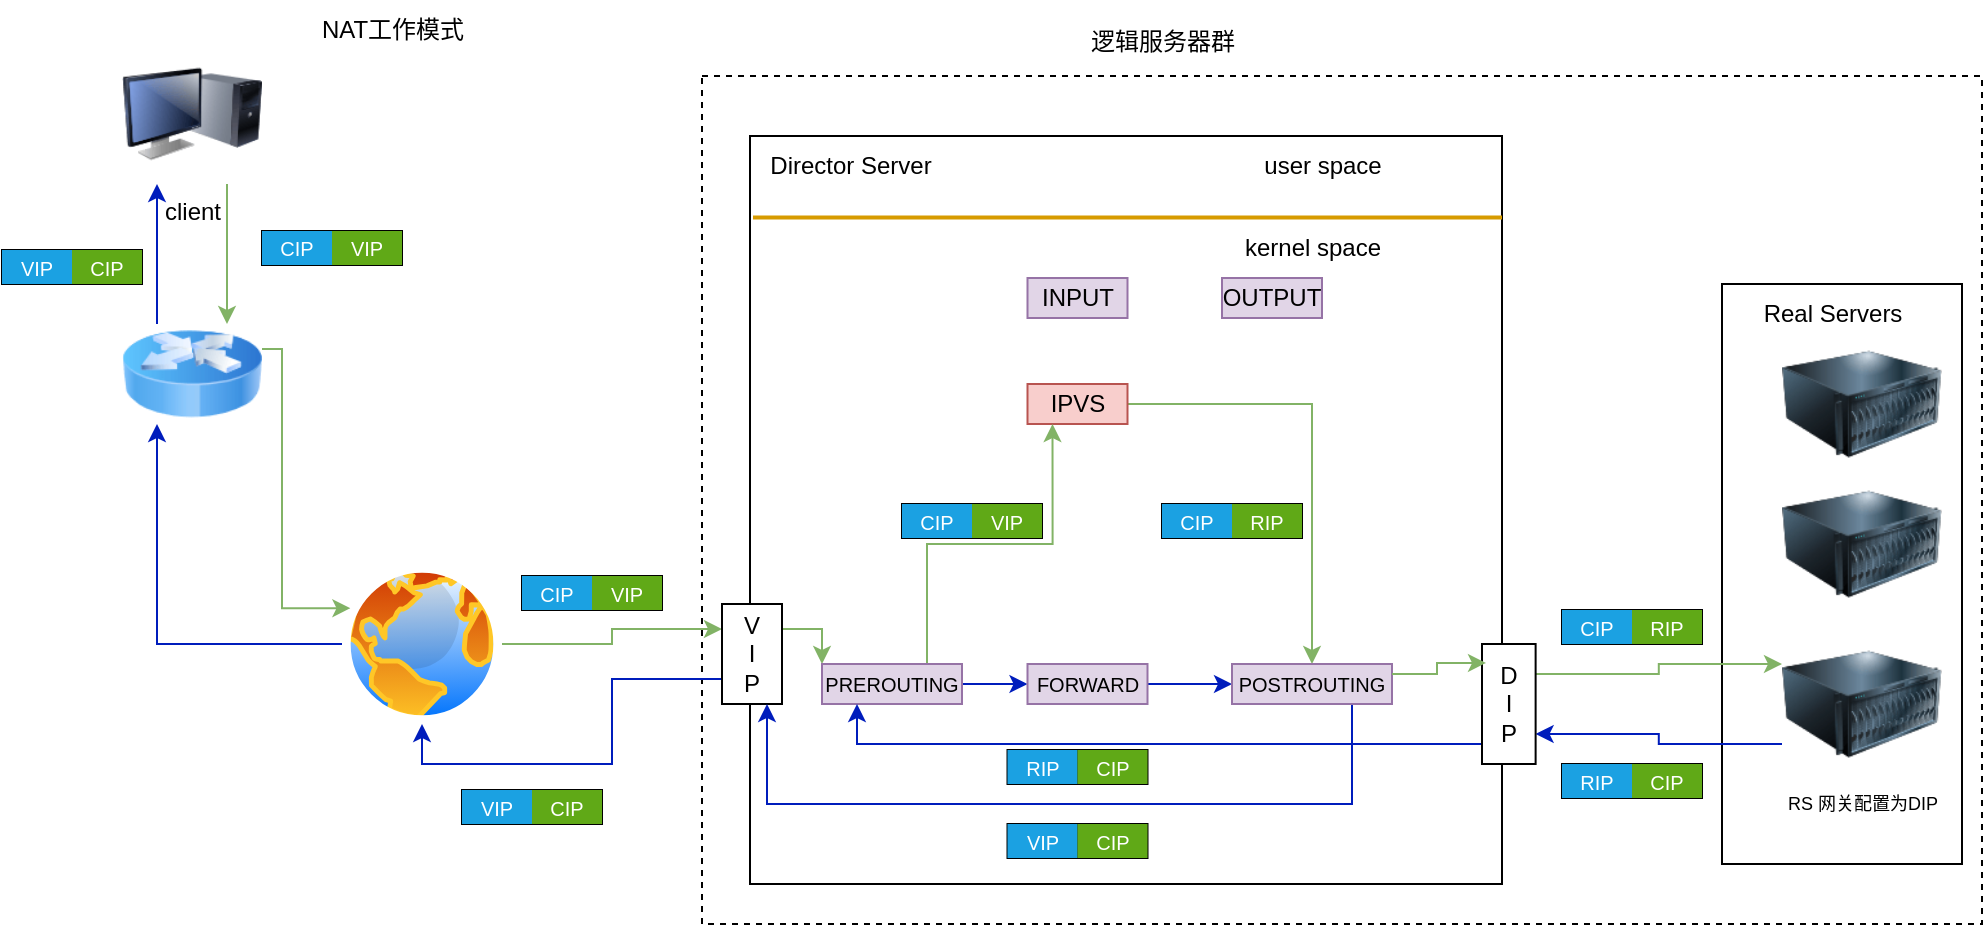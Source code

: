 <mxfile version="24.4.3" type="github">
  <diagram name="第 1 页" id="qGhLlffzv9LIz053rfkp">
    <mxGraphModel dx="1189" dy="811" grid="1" gridSize="10" guides="1" tooltips="1" connect="1" arrows="1" fold="1" page="1" pageScale="1" pageWidth="827" pageHeight="1169" math="0" shadow="0">
      <root>
        <mxCell id="0" />
        <mxCell id="1" parent="0" />
        <mxCell id="cpNupz1WkuL5sX2CVgIH-2" value="NAT工作模式" style="text;html=1;align=center;verticalAlign=middle;resizable=0;points=[];autosize=1;strokeColor=none;fillColor=none;" vertex="1" parent="1">
          <mxGeometry x="200" y="20" width="90" height="30" as="geometry" />
        </mxCell>
        <mxCell id="cpNupz1WkuL5sX2CVgIH-35" style="edgeStyle=orthogonalEdgeStyle;rounded=0;orthogonalLoop=1;jettySize=auto;html=1;exitX=0.75;exitY=1;exitDx=0;exitDy=0;entryX=0.75;entryY=0;entryDx=0;entryDy=0;fillColor=#d5e8d4;strokeColor=#82b366;" edge="1" parent="1" source="cpNupz1WkuL5sX2CVgIH-4" target="cpNupz1WkuL5sX2CVgIH-5">
          <mxGeometry relative="1" as="geometry" />
        </mxCell>
        <mxCell id="cpNupz1WkuL5sX2CVgIH-4" value="client" style="image;html=1;image=img/lib/clip_art/computers/Monitor_Tower_128x128.png" vertex="1" parent="1">
          <mxGeometry x="110" y="42" width="70" height="70" as="geometry" />
        </mxCell>
        <mxCell id="cpNupz1WkuL5sX2CVgIH-36" style="edgeStyle=orthogonalEdgeStyle;rounded=0;orthogonalLoop=1;jettySize=auto;html=1;exitX=1;exitY=0.25;exitDx=0;exitDy=0;entryX=0;entryY=0.25;entryDx=0;entryDy=0;fillColor=#d5e8d4;strokeColor=#82b366;" edge="1" parent="1" source="cpNupz1WkuL5sX2CVgIH-5" target="cpNupz1WkuL5sX2CVgIH-6">
          <mxGeometry relative="1" as="geometry">
            <Array as="points">
              <mxPoint x="190" y="195" />
              <mxPoint x="190" y="324" />
            </Array>
          </mxGeometry>
        </mxCell>
        <mxCell id="cpNupz1WkuL5sX2CVgIH-124" style="edgeStyle=orthogonalEdgeStyle;rounded=0;orthogonalLoop=1;jettySize=auto;html=1;exitX=0.25;exitY=0;exitDx=0;exitDy=0;entryX=0.25;entryY=1;entryDx=0;entryDy=0;fillColor=#0050ef;strokeColor=#001DBC;" edge="1" parent="1" source="cpNupz1WkuL5sX2CVgIH-5" target="cpNupz1WkuL5sX2CVgIH-4">
          <mxGeometry relative="1" as="geometry" />
        </mxCell>
        <mxCell id="cpNupz1WkuL5sX2CVgIH-5" value="" style="image;html=1;image=img/lib/clip_art/networking/Router_Icon_128x128.png" vertex="1" parent="1">
          <mxGeometry x="110" y="182" width="70" height="50" as="geometry" />
        </mxCell>
        <mxCell id="cpNupz1WkuL5sX2CVgIH-47" style="edgeStyle=orthogonalEdgeStyle;rounded=0;orthogonalLoop=1;jettySize=auto;html=1;exitX=1;exitY=0.5;exitDx=0;exitDy=0;entryX=0;entryY=0.25;entryDx=0;entryDy=0;fillColor=#d5e8d4;strokeColor=#82b366;" edge="1" parent="1" source="cpNupz1WkuL5sX2CVgIH-6" target="cpNupz1WkuL5sX2CVgIH-38">
          <mxGeometry relative="1" as="geometry" />
        </mxCell>
        <mxCell id="cpNupz1WkuL5sX2CVgIH-123" style="edgeStyle=orthogonalEdgeStyle;rounded=0;orthogonalLoop=1;jettySize=auto;html=1;exitX=0;exitY=0.5;exitDx=0;exitDy=0;entryX=0.25;entryY=1;entryDx=0;entryDy=0;fillColor=#0050ef;strokeColor=#001DBC;" edge="1" parent="1" source="cpNupz1WkuL5sX2CVgIH-6" target="cpNupz1WkuL5sX2CVgIH-5">
          <mxGeometry relative="1" as="geometry" />
        </mxCell>
        <mxCell id="cpNupz1WkuL5sX2CVgIH-6" value="" style="image;aspect=fixed;perimeter=ellipsePerimeter;html=1;align=center;shadow=0;dashed=0;spacingTop=3;image=img/lib/active_directory/internet_globe.svg;" vertex="1" parent="1">
          <mxGeometry x="220" y="302" width="80" height="80" as="geometry" />
        </mxCell>
        <mxCell id="cpNupz1WkuL5sX2CVgIH-7" value="" style="rounded=0;whiteSpace=wrap;html=1;fillColor=none;dashed=1;" vertex="1" parent="1">
          <mxGeometry x="400" y="58" width="640" height="424" as="geometry" />
        </mxCell>
        <mxCell id="cpNupz1WkuL5sX2CVgIH-9" value="逻辑服务器群" style="text;html=1;align=center;verticalAlign=middle;resizable=0;points=[];autosize=1;strokeColor=none;fillColor=none;" vertex="1" parent="1">
          <mxGeometry x="580" y="26" width="100" height="30" as="geometry" />
        </mxCell>
        <mxCell id="cpNupz1WkuL5sX2CVgIH-10" value="" style="rounded=0;whiteSpace=wrap;html=1;fillColor=none;" vertex="1" parent="1">
          <mxGeometry x="424" y="88" width="376" height="374" as="geometry" />
        </mxCell>
        <mxCell id="cpNupz1WkuL5sX2CVgIH-13" value="" style="line;strokeWidth=2;html=1;perimeter=backbonePerimeter;points=[];outlineConnect=0;fontSize=11;fillColor=#ffe6cc;strokeColor=#d79b00;aspect=fixed;" vertex="1" parent="1">
          <mxGeometry x="425.5" y="128" width="374.5" height="1.48" as="geometry" />
        </mxCell>
        <mxCell id="cpNupz1WkuL5sX2CVgIH-14" value="user space" style="text;html=1;align=center;verticalAlign=middle;resizable=0;points=[];autosize=1;strokeColor=none;fillColor=none;" vertex="1" parent="1">
          <mxGeometry x="670" y="88" width="80" height="30" as="geometry" />
        </mxCell>
        <mxCell id="cpNupz1WkuL5sX2CVgIH-15" value="Director Server" style="text;html=1;align=center;verticalAlign=middle;resizable=0;points=[];autosize=1;strokeColor=none;fillColor=none;" vertex="1" parent="1">
          <mxGeometry x="424" y="88" width="100" height="30" as="geometry" />
        </mxCell>
        <mxCell id="cpNupz1WkuL5sX2CVgIH-16" value="kernel space" style="text;html=1;align=center;verticalAlign=middle;resizable=0;points=[];autosize=1;strokeColor=none;fillColor=none;" vertex="1" parent="1">
          <mxGeometry x="660" y="129" width="90" height="30" as="geometry" />
        </mxCell>
        <mxCell id="cpNupz1WkuL5sX2CVgIH-48" style="edgeStyle=orthogonalEdgeStyle;rounded=0;orthogonalLoop=1;jettySize=auto;html=1;exitX=0;exitY=0.75;exitDx=0;exitDy=0;entryX=0.5;entryY=1;entryDx=0;entryDy=0;fillColor=#0050ef;strokeColor=#001DBC;" edge="1" parent="1" source="cpNupz1WkuL5sX2CVgIH-38" target="cpNupz1WkuL5sX2CVgIH-6">
          <mxGeometry relative="1" as="geometry" />
        </mxCell>
        <mxCell id="cpNupz1WkuL5sX2CVgIH-57" style="edgeStyle=orthogonalEdgeStyle;rounded=0;orthogonalLoop=1;jettySize=auto;html=1;exitX=1;exitY=0.25;exitDx=0;exitDy=0;entryX=0;entryY=0;entryDx=0;entryDy=0;fillColor=#d5e8d4;strokeColor=#82b366;" edge="1" parent="1" source="cpNupz1WkuL5sX2CVgIH-38" target="cpNupz1WkuL5sX2CVgIH-50">
          <mxGeometry relative="1" as="geometry" />
        </mxCell>
        <mxCell id="cpNupz1WkuL5sX2CVgIH-38" value="V&lt;div&gt;I&lt;/div&gt;&lt;div&gt;P&lt;/div&gt;" style="rounded=0;whiteSpace=wrap;html=1;" vertex="1" parent="1">
          <mxGeometry x="410" y="322" width="30" height="50" as="geometry" />
        </mxCell>
        <mxCell id="cpNupz1WkuL5sX2CVgIH-44" value="INPUT" style="rounded=0;whiteSpace=wrap;html=1;fillColor=#e1d5e7;strokeColor=#9673a6;" vertex="1" parent="1">
          <mxGeometry x="562.75" y="159" width="50" height="20" as="geometry" />
        </mxCell>
        <mxCell id="cpNupz1WkuL5sX2CVgIH-45" value="OUTPUT" style="rounded=0;whiteSpace=wrap;html=1;fillColor=#e1d5e7;strokeColor=#9673a6;" vertex="1" parent="1">
          <mxGeometry x="660" y="159" width="50" height="20" as="geometry" />
        </mxCell>
        <mxCell id="cpNupz1WkuL5sX2CVgIH-59" style="edgeStyle=orthogonalEdgeStyle;rounded=0;orthogonalLoop=1;jettySize=auto;html=1;exitX=1;exitY=0.5;exitDx=0;exitDy=0;entryX=0.5;entryY=0;entryDx=0;entryDy=0;fillColor=#d5e8d4;strokeColor=#82b366;" edge="1" parent="1" source="cpNupz1WkuL5sX2CVgIH-46" target="cpNupz1WkuL5sX2CVgIH-52">
          <mxGeometry relative="1" as="geometry" />
        </mxCell>
        <mxCell id="cpNupz1WkuL5sX2CVgIH-46" value="IPVS" style="rounded=0;whiteSpace=wrap;html=1;fillColor=#f8cecc;strokeColor=#b85450;" vertex="1" parent="1">
          <mxGeometry x="562.75" y="212" width="50" height="20" as="geometry" />
        </mxCell>
        <mxCell id="cpNupz1WkuL5sX2CVgIH-58" style="edgeStyle=orthogonalEdgeStyle;rounded=0;orthogonalLoop=1;jettySize=auto;html=1;exitX=0.75;exitY=0;exitDx=0;exitDy=0;entryX=0.25;entryY=1;entryDx=0;entryDy=0;fillColor=#d5e8d4;strokeColor=#82b366;" edge="1" parent="1" source="cpNupz1WkuL5sX2CVgIH-50" target="cpNupz1WkuL5sX2CVgIH-46">
          <mxGeometry relative="1" as="geometry" />
        </mxCell>
        <mxCell id="cpNupz1WkuL5sX2CVgIH-107" style="edgeStyle=orthogonalEdgeStyle;rounded=0;orthogonalLoop=1;jettySize=auto;html=1;exitX=1;exitY=0.5;exitDx=0;exitDy=0;fillColor=#0050ef;strokeColor=#001DBC;" edge="1" parent="1" source="cpNupz1WkuL5sX2CVgIH-50" target="cpNupz1WkuL5sX2CVgIH-51">
          <mxGeometry relative="1" as="geometry" />
        </mxCell>
        <mxCell id="cpNupz1WkuL5sX2CVgIH-50" value="PREROUTING" style="rounded=0;whiteSpace=wrap;html=1;fontSize=10;fillColor=#e1d5e7;strokeColor=#9673a6;" vertex="1" parent="1">
          <mxGeometry x="460" y="352" width="70" height="20" as="geometry" />
        </mxCell>
        <mxCell id="cpNupz1WkuL5sX2CVgIH-108" style="edgeStyle=orthogonalEdgeStyle;rounded=0;orthogonalLoop=1;jettySize=auto;html=1;exitX=1;exitY=0.5;exitDx=0;exitDy=0;entryX=0;entryY=0.5;entryDx=0;entryDy=0;fillColor=#0050ef;strokeColor=#001DBC;" edge="1" parent="1" source="cpNupz1WkuL5sX2CVgIH-51" target="cpNupz1WkuL5sX2CVgIH-52">
          <mxGeometry relative="1" as="geometry" />
        </mxCell>
        <mxCell id="cpNupz1WkuL5sX2CVgIH-51" value="FORWARD" style="rounded=0;whiteSpace=wrap;html=1;fontSize=10;fillColor=#e1d5e7;strokeColor=#9673a6;" vertex="1" parent="1">
          <mxGeometry x="562.75" y="352" width="60" height="20" as="geometry" />
        </mxCell>
        <mxCell id="cpNupz1WkuL5sX2CVgIH-109" style="edgeStyle=orthogonalEdgeStyle;rounded=0;orthogonalLoop=1;jettySize=auto;html=1;exitX=0.75;exitY=1;exitDx=0;exitDy=0;entryX=0.75;entryY=1;entryDx=0;entryDy=0;fillColor=#0050ef;strokeColor=#001DBC;" edge="1" parent="1" source="cpNupz1WkuL5sX2CVgIH-52" target="cpNupz1WkuL5sX2CVgIH-38">
          <mxGeometry relative="1" as="geometry">
            <Array as="points">
              <mxPoint x="725" y="422" />
              <mxPoint x="433" y="422" />
            </Array>
          </mxGeometry>
        </mxCell>
        <mxCell id="cpNupz1WkuL5sX2CVgIH-52" value="POSTROUTING" style="rounded=0;whiteSpace=wrap;html=1;fontSize=10;fillColor=#e1d5e7;strokeColor=#9673a6;" vertex="1" parent="1">
          <mxGeometry x="665" y="352" width="80" height="20" as="geometry" />
        </mxCell>
        <mxCell id="cpNupz1WkuL5sX2CVgIH-64" value="" style="shape=table;startSize=0;container=1;collapsible=0;childLayout=tableLayout;fontSize=13;" vertex="1" parent="1">
          <mxGeometry x="630" y="272" width="70" height="17" as="geometry" />
        </mxCell>
        <mxCell id="cpNupz1WkuL5sX2CVgIH-65" value="" style="shape=tableRow;horizontal=0;startSize=0;swimlaneHead=0;swimlaneBody=0;strokeColor=inherit;top=0;left=0;bottom=0;right=0;collapsible=0;dropTarget=0;fillColor=none;points=[[0,0.5],[1,0.5]];portConstraint=eastwest;fontSize=16;" vertex="1" parent="cpNupz1WkuL5sX2CVgIH-64">
          <mxGeometry width="70" height="17" as="geometry" />
        </mxCell>
        <mxCell id="cpNupz1WkuL5sX2CVgIH-66" value="CIP" style="shape=partialRectangle;html=1;whiteSpace=wrap;connectable=0;strokeColor=#006EAF;overflow=hidden;fillColor=#1ba1e2;top=0;left=0;bottom=0;right=0;pointerEvents=1;fontSize=10;fontColor=#ffffff;" vertex="1" parent="cpNupz1WkuL5sX2CVgIH-65">
          <mxGeometry width="35" height="17" as="geometry">
            <mxRectangle width="35" height="17" as="alternateBounds" />
          </mxGeometry>
        </mxCell>
        <mxCell id="cpNupz1WkuL5sX2CVgIH-67" value="&lt;font style=&quot;font-size: 10px;&quot;&gt;RIP&lt;/font&gt;" style="shape=partialRectangle;html=1;whiteSpace=wrap;connectable=0;strokeColor=#2D7600;overflow=hidden;fillColor=#60a917;top=0;left=0;bottom=0;right=0;pointerEvents=1;fontSize=10;fontColor=#ffffff;" vertex="1" parent="cpNupz1WkuL5sX2CVgIH-65">
          <mxGeometry x="35" width="35" height="17" as="geometry">
            <mxRectangle width="35" height="17" as="alternateBounds" />
          </mxGeometry>
        </mxCell>
        <mxCell id="cpNupz1WkuL5sX2CVgIH-69" value="" style="shape=table;startSize=0;container=1;collapsible=0;childLayout=tableLayout;fontSize=13;" vertex="1" parent="1">
          <mxGeometry x="180" y="135.5" width="70" height="17" as="geometry" />
        </mxCell>
        <mxCell id="cpNupz1WkuL5sX2CVgIH-70" value="" style="shape=tableRow;horizontal=0;startSize=0;swimlaneHead=0;swimlaneBody=0;strokeColor=inherit;top=0;left=0;bottom=0;right=0;collapsible=0;dropTarget=0;fillColor=none;points=[[0,0.5],[1,0.5]];portConstraint=eastwest;fontSize=16;" vertex="1" parent="cpNupz1WkuL5sX2CVgIH-69">
          <mxGeometry width="70" height="17" as="geometry" />
        </mxCell>
        <mxCell id="cpNupz1WkuL5sX2CVgIH-71" value="CIP" style="shape=partialRectangle;html=1;whiteSpace=wrap;connectable=0;strokeColor=#006EAF;overflow=hidden;fillColor=#1ba1e2;top=0;left=0;bottom=0;right=0;pointerEvents=1;fontSize=10;fontColor=#ffffff;" vertex="1" parent="cpNupz1WkuL5sX2CVgIH-70">
          <mxGeometry width="35" height="17" as="geometry">
            <mxRectangle width="35" height="17" as="alternateBounds" />
          </mxGeometry>
        </mxCell>
        <mxCell id="cpNupz1WkuL5sX2CVgIH-72" value="&lt;font style=&quot;font-size: 10px;&quot;&gt;VIP&lt;/font&gt;" style="shape=partialRectangle;html=1;whiteSpace=wrap;connectable=0;strokeColor=#2D7600;overflow=hidden;fillColor=#60a917;top=0;left=0;bottom=0;right=0;pointerEvents=1;fontSize=10;fontColor=#ffffff;" vertex="1" parent="cpNupz1WkuL5sX2CVgIH-70">
          <mxGeometry x="35" width="35" height="17" as="geometry">
            <mxRectangle width="35" height="17" as="alternateBounds" />
          </mxGeometry>
        </mxCell>
        <mxCell id="cpNupz1WkuL5sX2CVgIH-73" value="" style="shape=table;startSize=0;container=1;collapsible=0;childLayout=tableLayout;fontSize=13;" vertex="1" parent="1">
          <mxGeometry x="500" y="272" width="70" height="17" as="geometry" />
        </mxCell>
        <mxCell id="cpNupz1WkuL5sX2CVgIH-74" value="" style="shape=tableRow;horizontal=0;startSize=0;swimlaneHead=0;swimlaneBody=0;strokeColor=inherit;top=0;left=0;bottom=0;right=0;collapsible=0;dropTarget=0;fillColor=none;points=[[0,0.5],[1,0.5]];portConstraint=eastwest;fontSize=16;" vertex="1" parent="cpNupz1WkuL5sX2CVgIH-73">
          <mxGeometry width="70" height="17" as="geometry" />
        </mxCell>
        <mxCell id="cpNupz1WkuL5sX2CVgIH-75" value="CIP" style="shape=partialRectangle;html=1;whiteSpace=wrap;connectable=0;strokeColor=#006EAF;overflow=hidden;fillColor=#1ba1e2;top=0;left=0;bottom=0;right=0;pointerEvents=1;fontSize=10;fontColor=#ffffff;" vertex="1" parent="cpNupz1WkuL5sX2CVgIH-74">
          <mxGeometry width="35" height="17" as="geometry">
            <mxRectangle width="35" height="17" as="alternateBounds" />
          </mxGeometry>
        </mxCell>
        <mxCell id="cpNupz1WkuL5sX2CVgIH-76" value="&lt;font style=&quot;font-size: 10px;&quot;&gt;VIP&lt;/font&gt;" style="shape=partialRectangle;html=1;whiteSpace=wrap;connectable=0;strokeColor=#2D7600;overflow=hidden;fillColor=#60a917;top=0;left=0;bottom=0;right=0;pointerEvents=1;fontSize=10;fontColor=#ffffff;" vertex="1" parent="cpNupz1WkuL5sX2CVgIH-74">
          <mxGeometry x="35" width="35" height="17" as="geometry">
            <mxRectangle width="35" height="17" as="alternateBounds" />
          </mxGeometry>
        </mxCell>
        <mxCell id="cpNupz1WkuL5sX2CVgIH-77" value="" style="rounded=0;whiteSpace=wrap;html=1;fillColor=none;" vertex="1" parent="1">
          <mxGeometry x="910" y="162" width="120" height="290" as="geometry" />
        </mxCell>
        <mxCell id="cpNupz1WkuL5sX2CVgIH-78" value="Real Servers" style="text;html=1;align=center;verticalAlign=middle;resizable=0;points=[];autosize=1;strokeColor=none;fillColor=none;" vertex="1" parent="1">
          <mxGeometry x="920" y="162" width="90" height="30" as="geometry" />
        </mxCell>
        <mxCell id="cpNupz1WkuL5sX2CVgIH-79" value="" style="image;html=1;image=img/lib/clip_art/computers/Server_128x128.png" vertex="1" parent="1">
          <mxGeometry x="940" y="182" width="80" height="80" as="geometry" />
        </mxCell>
        <mxCell id="cpNupz1WkuL5sX2CVgIH-82" value="" style="image;html=1;image=img/lib/clip_art/computers/Server_128x128.png" vertex="1" parent="1">
          <mxGeometry x="940" y="252" width="80" height="80" as="geometry" />
        </mxCell>
        <mxCell id="cpNupz1WkuL5sX2CVgIH-100" style="edgeStyle=orthogonalEdgeStyle;rounded=0;orthogonalLoop=1;jettySize=auto;html=1;exitX=0;exitY=0.75;exitDx=0;exitDy=0;entryX=1;entryY=0.75;entryDx=0;entryDy=0;fillColor=#0050ef;strokeColor=#001DBC;" edge="1" parent="1" source="cpNupz1WkuL5sX2CVgIH-83" target="cpNupz1WkuL5sX2CVgIH-96">
          <mxGeometry relative="1" as="geometry" />
        </mxCell>
        <mxCell id="cpNupz1WkuL5sX2CVgIH-83" value="" style="image;html=1;image=img/lib/clip_art/computers/Server_128x128.png" vertex="1" parent="1">
          <mxGeometry x="940" y="332" width="80" height="80" as="geometry" />
        </mxCell>
        <mxCell id="cpNupz1WkuL5sX2CVgIH-85" value="" style="shape=table;startSize=0;container=1;collapsible=0;childLayout=tableLayout;fontSize=13;" vertex="1" parent="1">
          <mxGeometry x="830" y="325" width="70" height="17" as="geometry" />
        </mxCell>
        <mxCell id="cpNupz1WkuL5sX2CVgIH-86" value="" style="shape=tableRow;horizontal=0;startSize=0;swimlaneHead=0;swimlaneBody=0;strokeColor=inherit;top=0;left=0;bottom=0;right=0;collapsible=0;dropTarget=0;fillColor=none;points=[[0,0.5],[1,0.5]];portConstraint=eastwest;fontSize=16;" vertex="1" parent="cpNupz1WkuL5sX2CVgIH-85">
          <mxGeometry width="70" height="17" as="geometry" />
        </mxCell>
        <mxCell id="cpNupz1WkuL5sX2CVgIH-87" value="CIP" style="shape=partialRectangle;html=1;whiteSpace=wrap;connectable=0;strokeColor=#006EAF;overflow=hidden;fillColor=#1ba1e2;top=0;left=0;bottom=0;right=0;pointerEvents=1;fontSize=10;fontColor=#ffffff;" vertex="1" parent="cpNupz1WkuL5sX2CVgIH-86">
          <mxGeometry width="35" height="17" as="geometry">
            <mxRectangle width="35" height="17" as="alternateBounds" />
          </mxGeometry>
        </mxCell>
        <mxCell id="cpNupz1WkuL5sX2CVgIH-88" value="&lt;font style=&quot;font-size: 10px;&quot;&gt;RIP&lt;/font&gt;" style="shape=partialRectangle;html=1;whiteSpace=wrap;connectable=0;strokeColor=#2D7600;overflow=hidden;fillColor=#60a917;top=0;left=0;bottom=0;right=0;pointerEvents=1;fontSize=10;fontColor=#ffffff;" vertex="1" parent="cpNupz1WkuL5sX2CVgIH-86">
          <mxGeometry x="35" width="35" height="17" as="geometry">
            <mxRectangle width="35" height="17" as="alternateBounds" />
          </mxGeometry>
        </mxCell>
        <mxCell id="cpNupz1WkuL5sX2CVgIH-99" style="edgeStyle=orthogonalEdgeStyle;rounded=0;orthogonalLoop=1;jettySize=auto;html=1;exitX=1;exitY=0.25;exitDx=0;exitDy=0;entryX=0;entryY=0.25;entryDx=0;entryDy=0;fillColor=#d5e8d4;strokeColor=#82b366;" edge="1" parent="1" source="cpNupz1WkuL5sX2CVgIH-96" target="cpNupz1WkuL5sX2CVgIH-83">
          <mxGeometry relative="1" as="geometry" />
        </mxCell>
        <mxCell id="cpNupz1WkuL5sX2CVgIH-101" style="edgeStyle=orthogonalEdgeStyle;rounded=0;orthogonalLoop=1;jettySize=auto;html=1;exitX=0;exitY=1;exitDx=0;exitDy=0;entryX=0.25;entryY=1;entryDx=0;entryDy=0;fillColor=#0050ef;strokeColor=#001DBC;" edge="1" parent="1" source="cpNupz1WkuL5sX2CVgIH-96" target="cpNupz1WkuL5sX2CVgIH-50">
          <mxGeometry relative="1" as="geometry">
            <Array as="points">
              <mxPoint x="790" y="392" />
              <mxPoint x="478" y="392" />
            </Array>
          </mxGeometry>
        </mxCell>
        <mxCell id="cpNupz1WkuL5sX2CVgIH-96" value="D&lt;div&gt;I&lt;/div&gt;&lt;div&gt;P&lt;/div&gt;" style="rounded=0;whiteSpace=wrap;html=1;" vertex="1" parent="1">
          <mxGeometry x="790" y="342" width="26.81" height="60" as="geometry" />
        </mxCell>
        <mxCell id="cpNupz1WkuL5sX2CVgIH-97" style="edgeStyle=orthogonalEdgeStyle;rounded=0;orthogonalLoop=1;jettySize=auto;html=1;exitX=1;exitY=0.25;exitDx=0;exitDy=0;entryX=0.075;entryY=0.158;entryDx=0;entryDy=0;entryPerimeter=0;fillColor=#d5e8d4;strokeColor=#82b366;" edge="1" parent="1" source="cpNupz1WkuL5sX2CVgIH-52" target="cpNupz1WkuL5sX2CVgIH-96">
          <mxGeometry relative="1" as="geometry" />
        </mxCell>
        <mxCell id="cpNupz1WkuL5sX2CVgIH-102" value="" style="shape=table;startSize=0;container=1;collapsible=0;childLayout=tableLayout;fontSize=13;" vertex="1" parent="1">
          <mxGeometry x="830" y="402" width="70" height="17" as="geometry" />
        </mxCell>
        <mxCell id="cpNupz1WkuL5sX2CVgIH-103" value="" style="shape=tableRow;horizontal=0;startSize=0;swimlaneHead=0;swimlaneBody=0;strokeColor=inherit;top=0;left=0;bottom=0;right=0;collapsible=0;dropTarget=0;fillColor=none;points=[[0,0.5],[1,0.5]];portConstraint=eastwest;fontSize=16;" vertex="1" parent="cpNupz1WkuL5sX2CVgIH-102">
          <mxGeometry width="70" height="17" as="geometry" />
        </mxCell>
        <mxCell id="cpNupz1WkuL5sX2CVgIH-104" value="RIP" style="shape=partialRectangle;html=1;whiteSpace=wrap;connectable=0;strokeColor=#006EAF;overflow=hidden;fillColor=#1ba1e2;top=0;left=0;bottom=0;right=0;pointerEvents=1;fontSize=10;fontColor=#ffffff;" vertex="1" parent="cpNupz1WkuL5sX2CVgIH-103">
          <mxGeometry width="35" height="17" as="geometry">
            <mxRectangle width="35" height="17" as="alternateBounds" />
          </mxGeometry>
        </mxCell>
        <mxCell id="cpNupz1WkuL5sX2CVgIH-105" value="&lt;font style=&quot;font-size: 10px;&quot;&gt;CIP&lt;/font&gt;" style="shape=partialRectangle;html=1;whiteSpace=wrap;connectable=0;strokeColor=#2D7600;overflow=hidden;fillColor=#60a917;top=0;left=0;bottom=0;right=0;pointerEvents=1;fontSize=10;fontColor=#ffffff;" vertex="1" parent="cpNupz1WkuL5sX2CVgIH-103">
          <mxGeometry x="35" width="35" height="17" as="geometry">
            <mxRectangle width="35" height="17" as="alternateBounds" />
          </mxGeometry>
        </mxCell>
        <mxCell id="cpNupz1WkuL5sX2CVgIH-106" value="RS 网关配置为DIP" style="text;html=1;align=center;verticalAlign=middle;resizable=0;points=[];autosize=1;strokeColor=none;fillColor=none;fontSize=9;" vertex="1" parent="1">
          <mxGeometry x="930" y="412" width="100" height="20" as="geometry" />
        </mxCell>
        <mxCell id="cpNupz1WkuL5sX2CVgIH-110" value="" style="shape=table;startSize=0;container=1;collapsible=0;childLayout=tableLayout;fontSize=13;" vertex="1" parent="1">
          <mxGeometry x="552.75" y="395" width="70" height="17" as="geometry" />
        </mxCell>
        <mxCell id="cpNupz1WkuL5sX2CVgIH-111" value="" style="shape=tableRow;horizontal=0;startSize=0;swimlaneHead=0;swimlaneBody=0;strokeColor=inherit;top=0;left=0;bottom=0;right=0;collapsible=0;dropTarget=0;fillColor=none;points=[[0,0.5],[1,0.5]];portConstraint=eastwest;fontSize=16;" vertex="1" parent="cpNupz1WkuL5sX2CVgIH-110">
          <mxGeometry width="70" height="17" as="geometry" />
        </mxCell>
        <mxCell id="cpNupz1WkuL5sX2CVgIH-112" value="RIP" style="shape=partialRectangle;html=1;whiteSpace=wrap;connectable=0;strokeColor=#006EAF;overflow=hidden;fillColor=#1ba1e2;top=0;left=0;bottom=0;right=0;pointerEvents=1;fontSize=10;fontColor=#ffffff;" vertex="1" parent="cpNupz1WkuL5sX2CVgIH-111">
          <mxGeometry width="35" height="17" as="geometry">
            <mxRectangle width="35" height="17" as="alternateBounds" />
          </mxGeometry>
        </mxCell>
        <mxCell id="cpNupz1WkuL5sX2CVgIH-113" value="&lt;font style=&quot;font-size: 10px;&quot;&gt;CIP&lt;/font&gt;" style="shape=partialRectangle;html=1;whiteSpace=wrap;connectable=0;strokeColor=#2D7600;overflow=hidden;fillColor=#60a917;top=0;left=0;bottom=0;right=0;pointerEvents=1;fontSize=10;fontColor=#ffffff;" vertex="1" parent="cpNupz1WkuL5sX2CVgIH-111">
          <mxGeometry x="35" width="35" height="17" as="geometry">
            <mxRectangle width="35" height="17" as="alternateBounds" />
          </mxGeometry>
        </mxCell>
        <mxCell id="cpNupz1WkuL5sX2CVgIH-115" value="" style="shape=table;startSize=0;container=1;collapsible=0;childLayout=tableLayout;fontSize=13;" vertex="1" parent="1">
          <mxGeometry x="552.75" y="432" width="70" height="17" as="geometry" />
        </mxCell>
        <mxCell id="cpNupz1WkuL5sX2CVgIH-116" value="" style="shape=tableRow;horizontal=0;startSize=0;swimlaneHead=0;swimlaneBody=0;strokeColor=inherit;top=0;left=0;bottom=0;right=0;collapsible=0;dropTarget=0;fillColor=none;points=[[0,0.5],[1,0.5]];portConstraint=eastwest;fontSize=16;" vertex="1" parent="cpNupz1WkuL5sX2CVgIH-115">
          <mxGeometry width="70" height="17" as="geometry" />
        </mxCell>
        <mxCell id="cpNupz1WkuL5sX2CVgIH-117" value="VIP" style="shape=partialRectangle;html=1;whiteSpace=wrap;connectable=0;strokeColor=#006EAF;overflow=hidden;fillColor=#1ba1e2;top=0;left=0;bottom=0;right=0;pointerEvents=1;fontSize=10;fontColor=#ffffff;" vertex="1" parent="cpNupz1WkuL5sX2CVgIH-116">
          <mxGeometry width="35" height="17" as="geometry">
            <mxRectangle width="35" height="17" as="alternateBounds" />
          </mxGeometry>
        </mxCell>
        <mxCell id="cpNupz1WkuL5sX2CVgIH-118" value="&lt;font style=&quot;font-size: 10px;&quot;&gt;CIP&lt;/font&gt;" style="shape=partialRectangle;html=1;whiteSpace=wrap;connectable=0;strokeColor=#2D7600;overflow=hidden;fillColor=#60a917;top=0;left=0;bottom=0;right=0;pointerEvents=1;fontSize=10;fontColor=#ffffff;" vertex="1" parent="cpNupz1WkuL5sX2CVgIH-116">
          <mxGeometry x="35" width="35" height="17" as="geometry">
            <mxRectangle width="35" height="17" as="alternateBounds" />
          </mxGeometry>
        </mxCell>
        <mxCell id="cpNupz1WkuL5sX2CVgIH-119" value="" style="shape=table;startSize=0;container=1;collapsible=0;childLayout=tableLayout;fontSize=13;" vertex="1" parent="1">
          <mxGeometry x="280" y="415" width="70" height="17" as="geometry" />
        </mxCell>
        <mxCell id="cpNupz1WkuL5sX2CVgIH-120" value="" style="shape=tableRow;horizontal=0;startSize=0;swimlaneHead=0;swimlaneBody=0;strokeColor=inherit;top=0;left=0;bottom=0;right=0;collapsible=0;dropTarget=0;fillColor=none;points=[[0,0.5],[1,0.5]];portConstraint=eastwest;fontSize=16;" vertex="1" parent="cpNupz1WkuL5sX2CVgIH-119">
          <mxGeometry width="70" height="17" as="geometry" />
        </mxCell>
        <mxCell id="cpNupz1WkuL5sX2CVgIH-121" value="VIP" style="shape=partialRectangle;html=1;whiteSpace=wrap;connectable=0;strokeColor=#006EAF;overflow=hidden;fillColor=#1ba1e2;top=0;left=0;bottom=0;right=0;pointerEvents=1;fontSize=10;fontColor=#ffffff;" vertex="1" parent="cpNupz1WkuL5sX2CVgIH-120">
          <mxGeometry width="35" height="17" as="geometry">
            <mxRectangle width="35" height="17" as="alternateBounds" />
          </mxGeometry>
        </mxCell>
        <mxCell id="cpNupz1WkuL5sX2CVgIH-122" value="&lt;font style=&quot;font-size: 10px;&quot;&gt;CIP&lt;/font&gt;" style="shape=partialRectangle;html=1;whiteSpace=wrap;connectable=0;strokeColor=#2D7600;overflow=hidden;fillColor=#60a917;top=0;left=0;bottom=0;right=0;pointerEvents=1;fontSize=10;fontColor=#ffffff;" vertex="1" parent="cpNupz1WkuL5sX2CVgIH-120">
          <mxGeometry x="35" width="35" height="17" as="geometry">
            <mxRectangle width="35" height="17" as="alternateBounds" />
          </mxGeometry>
        </mxCell>
        <mxCell id="cpNupz1WkuL5sX2CVgIH-125" value="" style="shape=table;startSize=0;container=1;collapsible=0;childLayout=tableLayout;fontSize=13;" vertex="1" parent="1">
          <mxGeometry x="50" y="145" width="70" height="17" as="geometry" />
        </mxCell>
        <mxCell id="cpNupz1WkuL5sX2CVgIH-126" value="" style="shape=tableRow;horizontal=0;startSize=0;swimlaneHead=0;swimlaneBody=0;strokeColor=inherit;top=0;left=0;bottom=0;right=0;collapsible=0;dropTarget=0;fillColor=none;points=[[0,0.5],[1,0.5]];portConstraint=eastwest;fontSize=16;" vertex="1" parent="cpNupz1WkuL5sX2CVgIH-125">
          <mxGeometry width="70" height="17" as="geometry" />
        </mxCell>
        <mxCell id="cpNupz1WkuL5sX2CVgIH-127" value="VIP" style="shape=partialRectangle;html=1;whiteSpace=wrap;connectable=0;strokeColor=#006EAF;overflow=hidden;fillColor=#1ba1e2;top=0;left=0;bottom=0;right=0;pointerEvents=1;fontSize=10;fontColor=#ffffff;" vertex="1" parent="cpNupz1WkuL5sX2CVgIH-126">
          <mxGeometry width="35" height="17" as="geometry">
            <mxRectangle width="35" height="17" as="alternateBounds" />
          </mxGeometry>
        </mxCell>
        <mxCell id="cpNupz1WkuL5sX2CVgIH-128" value="&lt;font style=&quot;font-size: 10px;&quot;&gt;CIP&lt;/font&gt;" style="shape=partialRectangle;html=1;whiteSpace=wrap;connectable=0;strokeColor=#2D7600;overflow=hidden;fillColor=#60a917;top=0;left=0;bottom=0;right=0;pointerEvents=1;fontSize=10;fontColor=#ffffff;" vertex="1" parent="cpNupz1WkuL5sX2CVgIH-126">
          <mxGeometry x="35" width="35" height="17" as="geometry">
            <mxRectangle width="35" height="17" as="alternateBounds" />
          </mxGeometry>
        </mxCell>
        <mxCell id="cpNupz1WkuL5sX2CVgIH-129" value="" style="shape=table;startSize=0;container=1;collapsible=0;childLayout=tableLayout;fontSize=13;" vertex="1" parent="1">
          <mxGeometry x="310" y="308" width="70" height="17" as="geometry" />
        </mxCell>
        <mxCell id="cpNupz1WkuL5sX2CVgIH-130" value="" style="shape=tableRow;horizontal=0;startSize=0;swimlaneHead=0;swimlaneBody=0;strokeColor=inherit;top=0;left=0;bottom=0;right=0;collapsible=0;dropTarget=0;fillColor=none;points=[[0,0.5],[1,0.5]];portConstraint=eastwest;fontSize=16;" vertex="1" parent="cpNupz1WkuL5sX2CVgIH-129">
          <mxGeometry width="70" height="17" as="geometry" />
        </mxCell>
        <mxCell id="cpNupz1WkuL5sX2CVgIH-131" value="CIP" style="shape=partialRectangle;html=1;whiteSpace=wrap;connectable=0;strokeColor=#006EAF;overflow=hidden;fillColor=#1ba1e2;top=0;left=0;bottom=0;right=0;pointerEvents=1;fontSize=10;fontColor=#ffffff;" vertex="1" parent="cpNupz1WkuL5sX2CVgIH-130">
          <mxGeometry width="35" height="17" as="geometry">
            <mxRectangle width="35" height="17" as="alternateBounds" />
          </mxGeometry>
        </mxCell>
        <mxCell id="cpNupz1WkuL5sX2CVgIH-132" value="&lt;font style=&quot;font-size: 10px;&quot;&gt;VIP&lt;/font&gt;" style="shape=partialRectangle;html=1;whiteSpace=wrap;connectable=0;strokeColor=#2D7600;overflow=hidden;fillColor=#60a917;top=0;left=0;bottom=0;right=0;pointerEvents=1;fontSize=10;fontColor=#ffffff;" vertex="1" parent="cpNupz1WkuL5sX2CVgIH-130">
          <mxGeometry x="35" width="35" height="17" as="geometry">
            <mxRectangle width="35" height="17" as="alternateBounds" />
          </mxGeometry>
        </mxCell>
      </root>
    </mxGraphModel>
  </diagram>
</mxfile>
